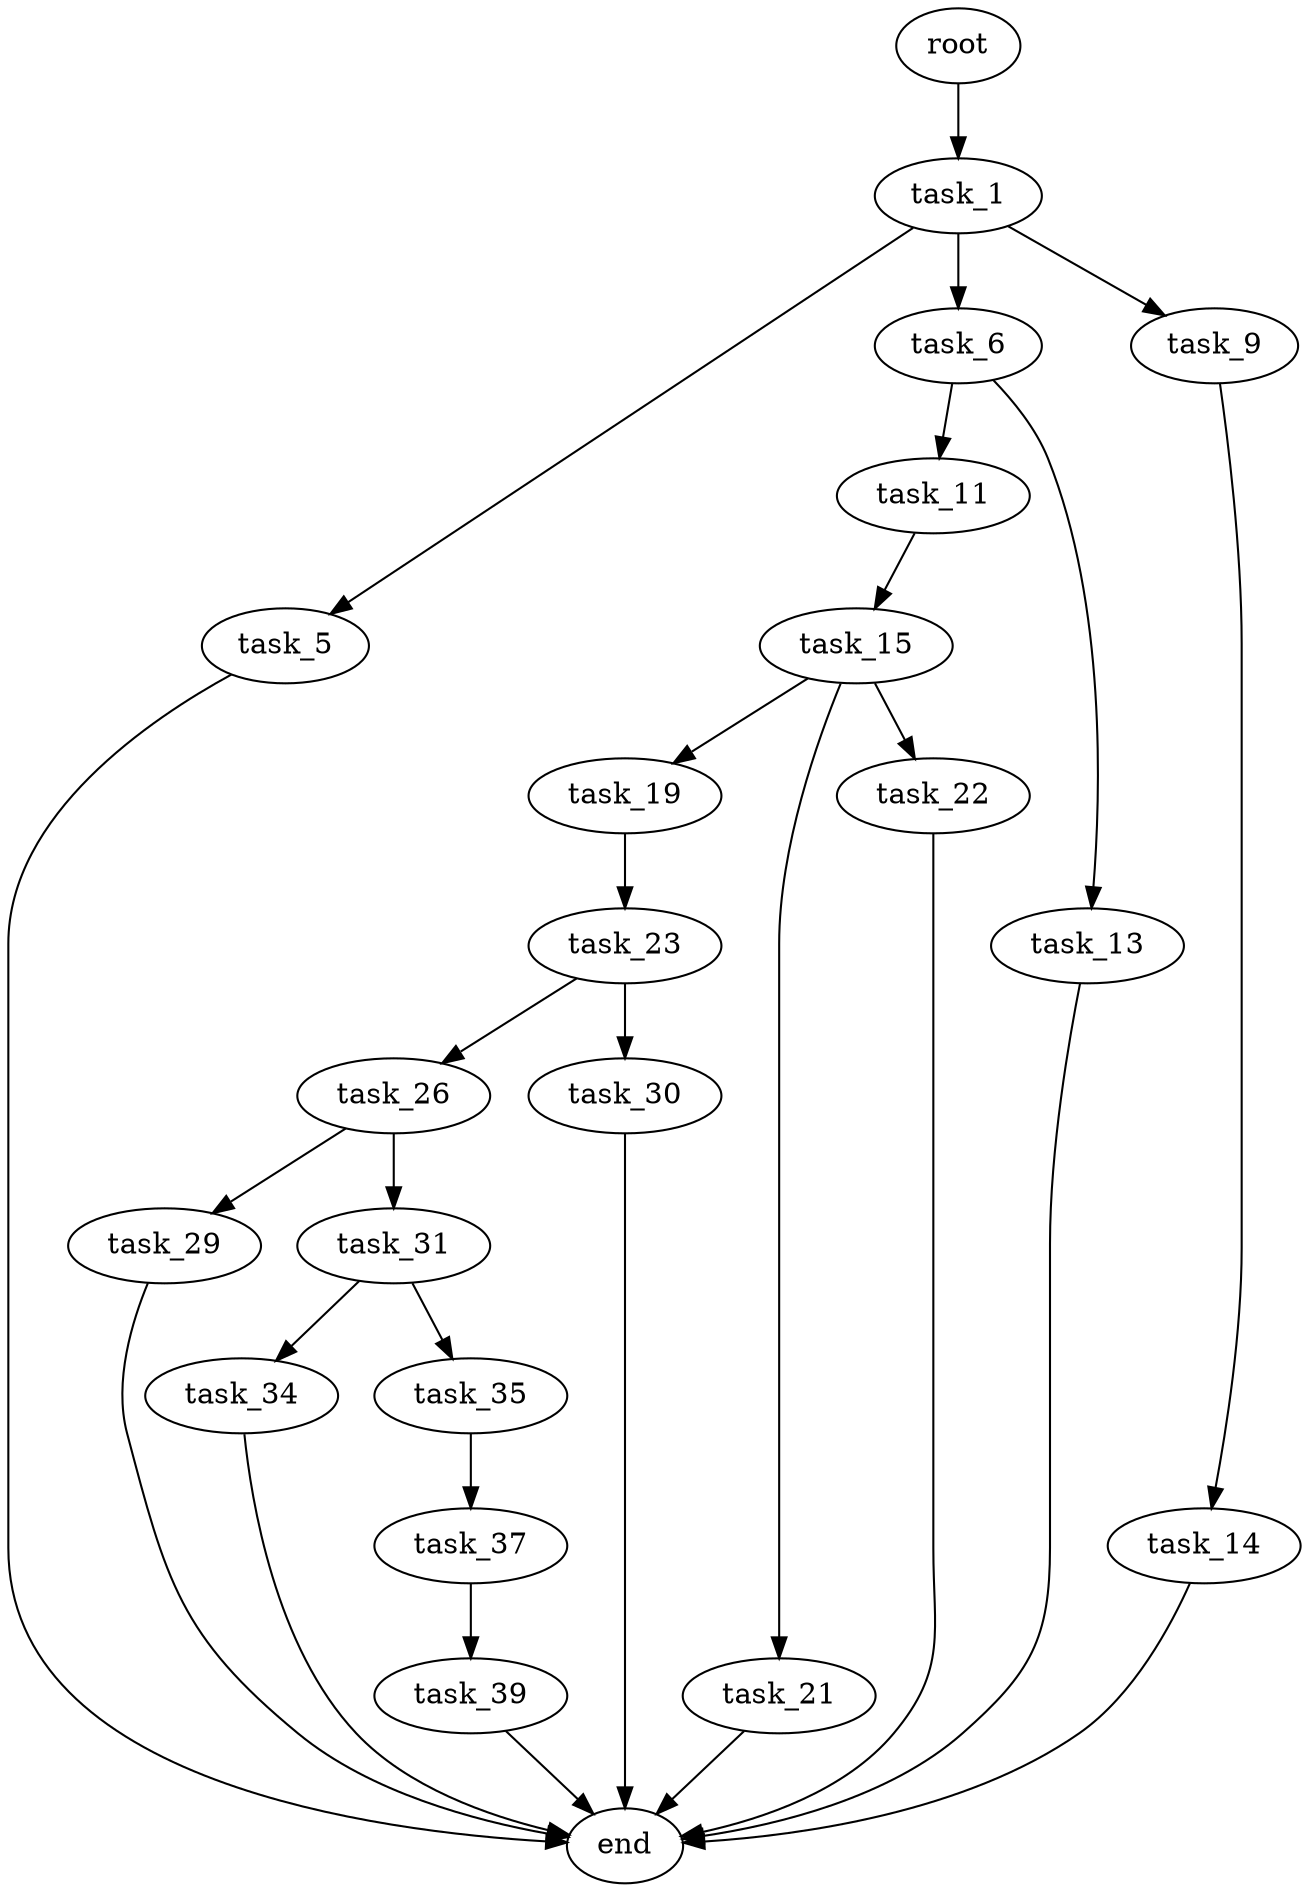 digraph G {
  root [size="0.000000"];
  task_1 [size="594235487511.000000"];
  task_5 [size="34293422725.000000"];
  task_6 [size="16491750043.000000"];
  task_9 [size="164021128060.000000"];
  task_11 [size="10334286819.000000"];
  task_13 [size="9036516543.000000"];
  task_14 [size="27943186902.000000"];
  task_15 [size="241265371103.000000"];
  task_19 [size="8161589264.000000"];
  task_21 [size="26193092803.000000"];
  task_22 [size="65983068043.000000"];
  task_23 [size="2758368680.000000"];
  task_26 [size="3372526810.000000"];
  task_29 [size="26706595574.000000"];
  task_30 [size="231928233984.000000"];
  task_31 [size="371209769919.000000"];
  task_34 [size="331885609197.000000"];
  task_35 [size="5873907101.000000"];
  task_37 [size="52266087007.000000"];
  task_39 [size="8589934592.000000"];
  end [size="0.000000"];

  root -> task_1 [size="1.000000"];
  task_1 -> task_5 [size="411041792.000000"];
  task_1 -> task_6 [size="411041792.000000"];
  task_1 -> task_9 [size="411041792.000000"];
  task_5 -> end [size="1.000000"];
  task_6 -> task_11 [size="411041792.000000"];
  task_6 -> task_13 [size="411041792.000000"];
  task_9 -> task_14 [size="209715200.000000"];
  task_11 -> task_15 [size="209715200.000000"];
  task_13 -> end [size="1.000000"];
  task_14 -> end [size="1.000000"];
  task_15 -> task_19 [size="209715200.000000"];
  task_15 -> task_21 [size="209715200.000000"];
  task_15 -> task_22 [size="209715200.000000"];
  task_19 -> task_23 [size="134217728.000000"];
  task_21 -> end [size="1.000000"];
  task_22 -> end [size="1.000000"];
  task_23 -> task_26 [size="75497472.000000"];
  task_23 -> task_30 [size="75497472.000000"];
  task_26 -> task_29 [size="134217728.000000"];
  task_26 -> task_31 [size="134217728.000000"];
  task_29 -> end [size="1.000000"];
  task_30 -> end [size="1.000000"];
  task_31 -> task_34 [size="301989888.000000"];
  task_31 -> task_35 [size="301989888.000000"];
  task_34 -> end [size="1.000000"];
  task_35 -> task_37 [size="411041792.000000"];
  task_37 -> task_39 [size="838860800.000000"];
  task_39 -> end [size="1.000000"];
}
